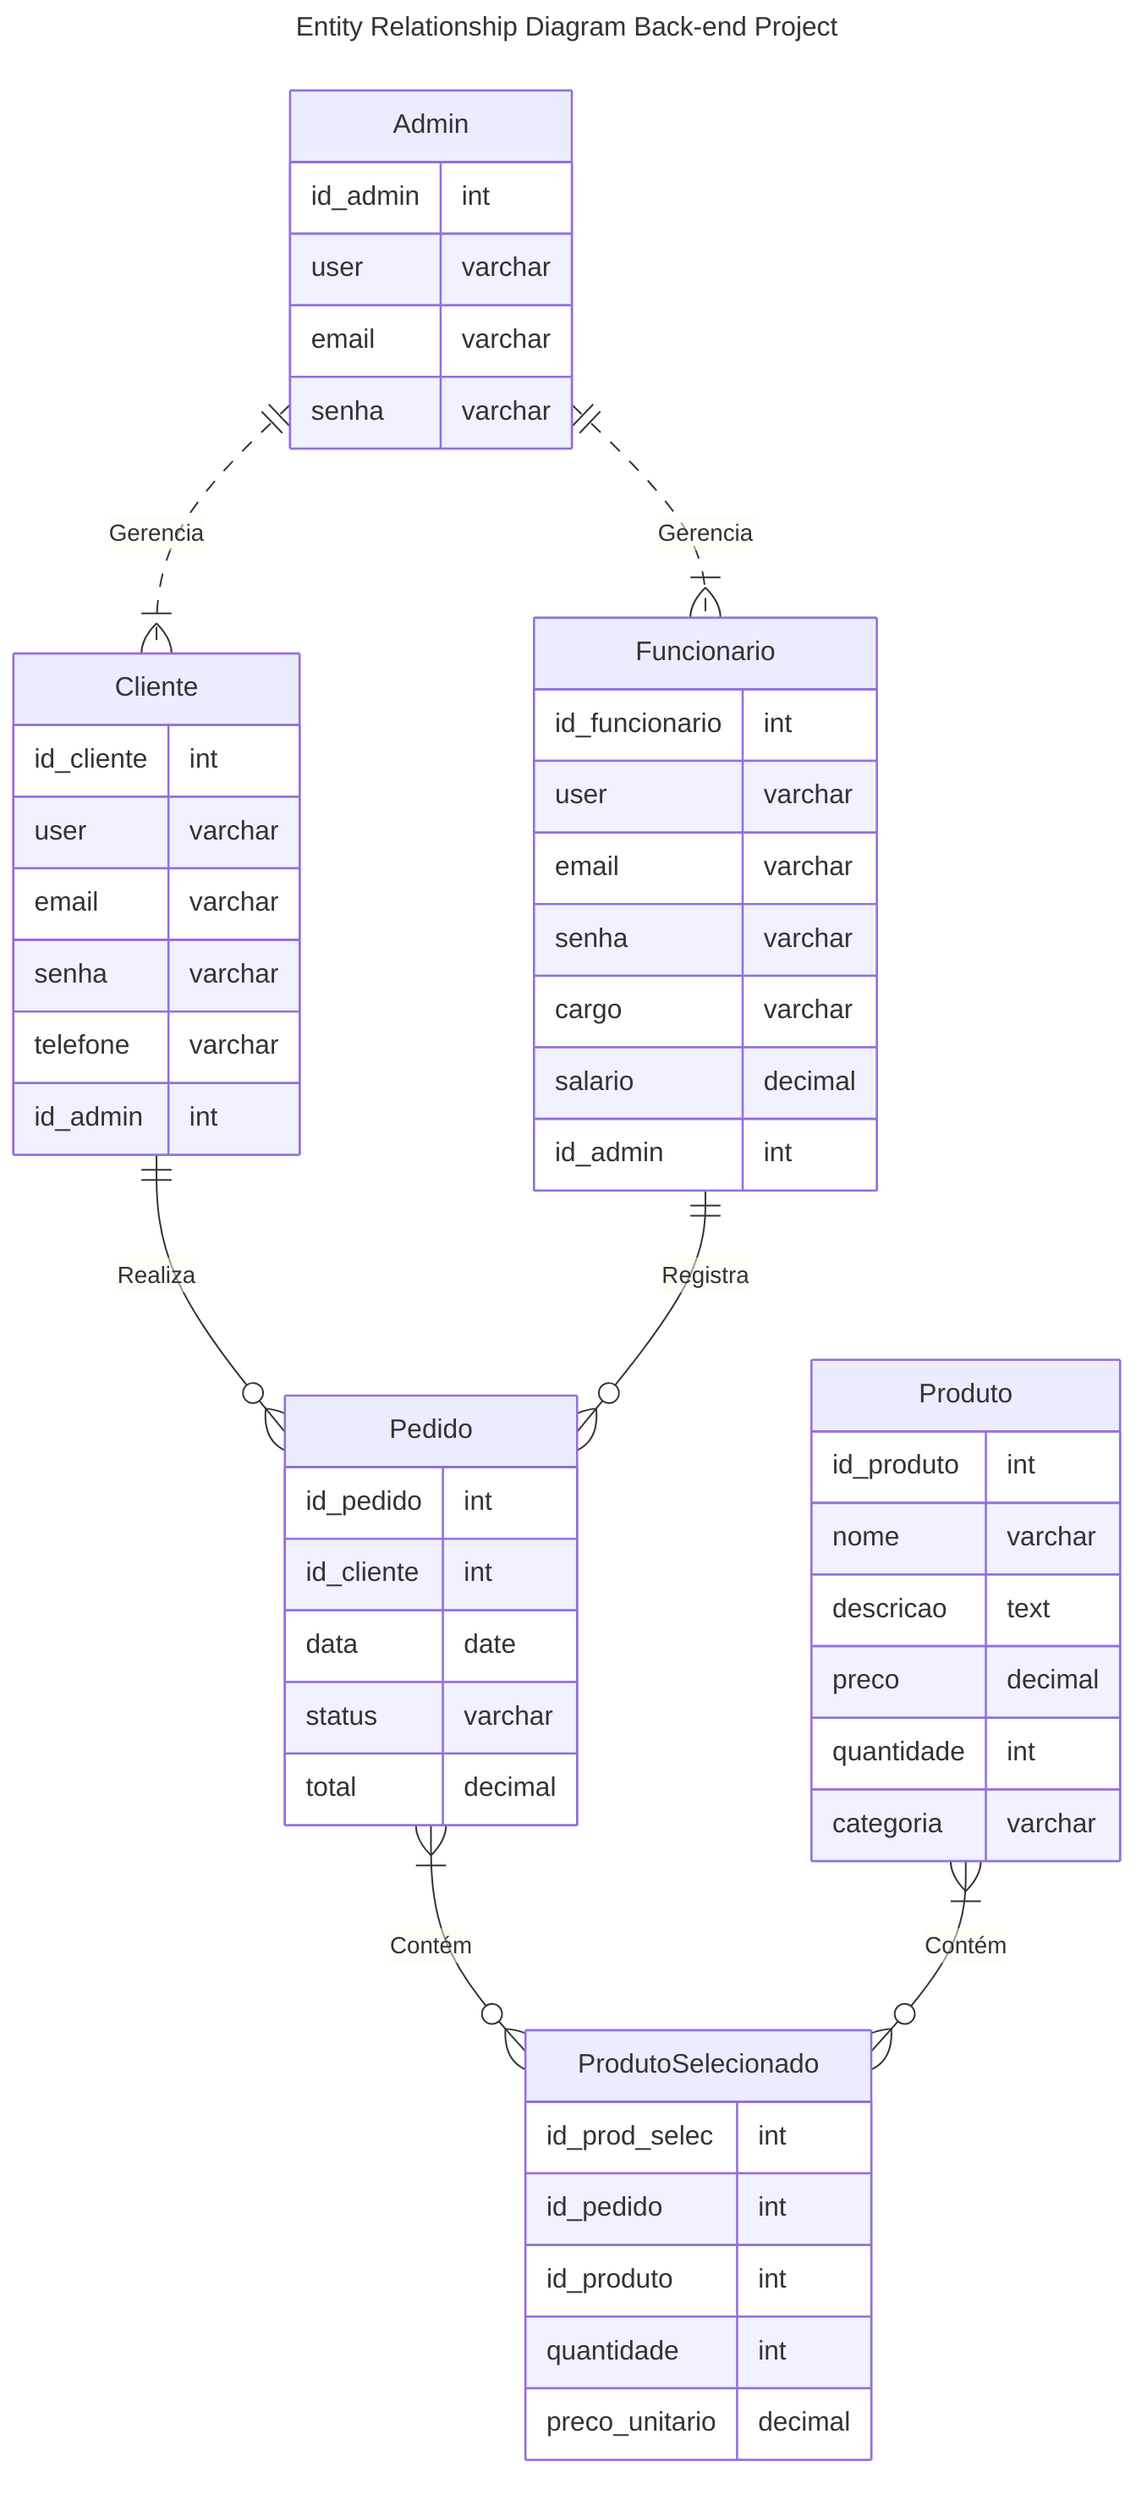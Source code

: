 ---
title: Entity Relationship Diagram Back-end Project
---
erDiagram
    Cliente {
      id_cliente int
      user varchar
      email varchar
      senha varchar
      telefone varchar
      id_admin int
    }

    Funcionario {
      id_funcionario int
      user varchar
      email varchar
      senha varchar
      cargo varchar
      salario decimal
      id_admin int
    }

    Admin {
      id_admin int
      user varchar
      email varchar
      senha varchar
    }

    Produto {
      id_produto int
      nome varchar
      descricao text
      preco decimal
      quantidade int
      categoria varchar
    }

    Pedido {
      id_pedido int
      id_cliente int
      data date
      status varchar
      total decimal
    }

    ProdutoSelecionado {
      id_prod_selec int
      id_pedido int
      id_produto int
      quantidade int
      preco_unitario decimal
    }

    Cliente ||--o{ Pedido : "Realiza"
    Funcionario ||--o{ Pedido : "Registra"
    Pedido }|--o{ ProdutoSelecionado : "Contém"
    Produto }|--o{ ProdutoSelecionado : "Contém"
    Admin ||..|{ Funcionario : "Gerencia"
    Admin ||..|{ Cliente : "Gerencia"
